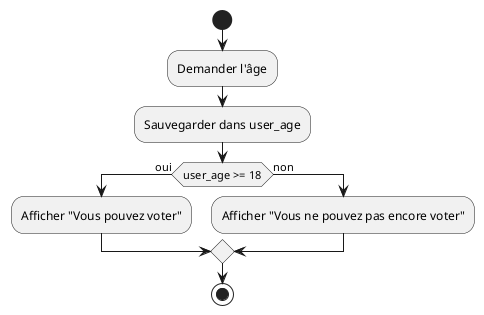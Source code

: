 @startuml
start
:Demander l'âge;
:Sauvegarder dans user_age;
if (user_age >= 18) then (oui)
    :Afficher "Vous pouvez voter";
else (non)
    :Afficher "Vous ne pouvez pas encore voter";
endif
stop
@enduml
